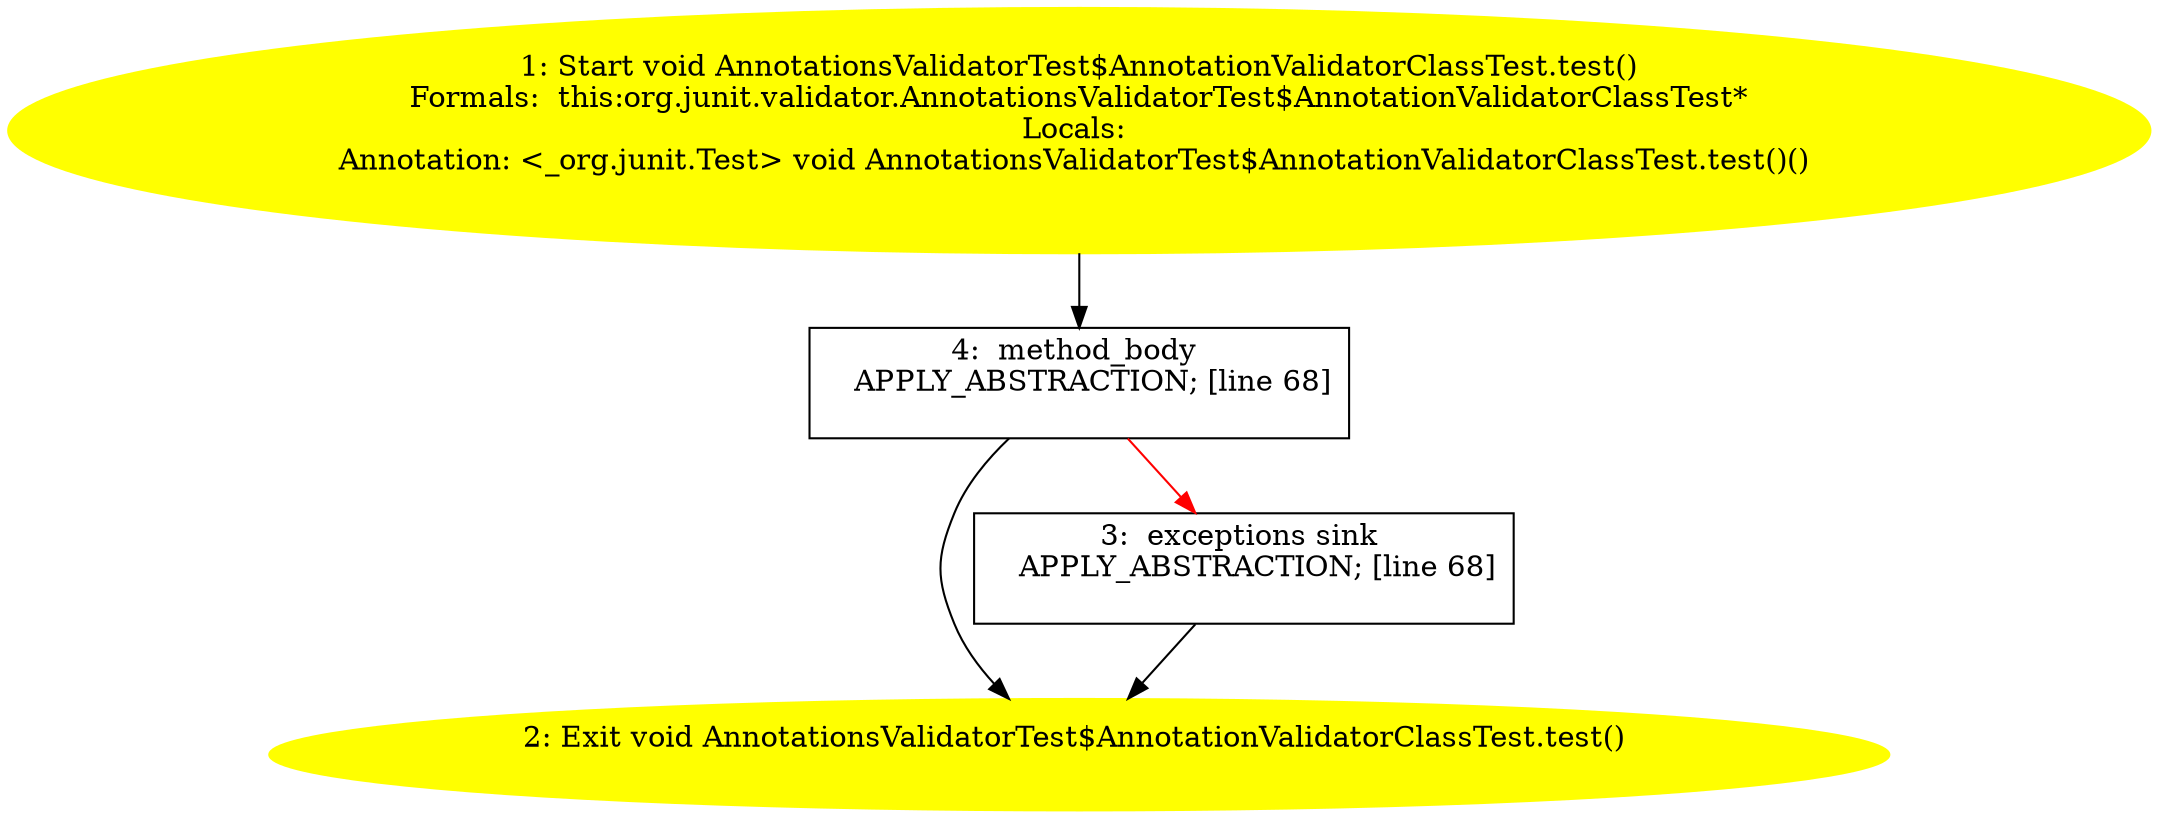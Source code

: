 /* @generated */
digraph cfg {
"org.junit.validator.AnnotationsValidatorTest$AnnotationValidatorClassTest.test():void.f983b4057eefa36fc31853ad4d81d5ca_1" [label="1: Start void AnnotationsValidatorTest$AnnotationValidatorClassTest.test()\nFormals:  this:org.junit.validator.AnnotationsValidatorTest$AnnotationValidatorClassTest*\nLocals: \nAnnotation: <_org.junit.Test> void AnnotationsValidatorTest$AnnotationValidatorClassTest.test()() \n  " color=yellow style=filled]
	

	 "org.junit.validator.AnnotationsValidatorTest$AnnotationValidatorClassTest.test():void.f983b4057eefa36fc31853ad4d81d5ca_1" -> "org.junit.validator.AnnotationsValidatorTest$AnnotationValidatorClassTest.test():void.f983b4057eefa36fc31853ad4d81d5ca_4" ;
"org.junit.validator.AnnotationsValidatorTest$AnnotationValidatorClassTest.test():void.f983b4057eefa36fc31853ad4d81d5ca_2" [label="2: Exit void AnnotationsValidatorTest$AnnotationValidatorClassTest.test() \n  " color=yellow style=filled]
	

"org.junit.validator.AnnotationsValidatorTest$AnnotationValidatorClassTest.test():void.f983b4057eefa36fc31853ad4d81d5ca_3" [label="3:  exceptions sink \n   APPLY_ABSTRACTION; [line 68]\n " shape="box"]
	

	 "org.junit.validator.AnnotationsValidatorTest$AnnotationValidatorClassTest.test():void.f983b4057eefa36fc31853ad4d81d5ca_3" -> "org.junit.validator.AnnotationsValidatorTest$AnnotationValidatorClassTest.test():void.f983b4057eefa36fc31853ad4d81d5ca_2" ;
"org.junit.validator.AnnotationsValidatorTest$AnnotationValidatorClassTest.test():void.f983b4057eefa36fc31853ad4d81d5ca_4" [label="4:  method_body \n   APPLY_ABSTRACTION; [line 68]\n " shape="box"]
	

	 "org.junit.validator.AnnotationsValidatorTest$AnnotationValidatorClassTest.test():void.f983b4057eefa36fc31853ad4d81d5ca_4" -> "org.junit.validator.AnnotationsValidatorTest$AnnotationValidatorClassTest.test():void.f983b4057eefa36fc31853ad4d81d5ca_2" ;
	 "org.junit.validator.AnnotationsValidatorTest$AnnotationValidatorClassTest.test():void.f983b4057eefa36fc31853ad4d81d5ca_4" -> "org.junit.validator.AnnotationsValidatorTest$AnnotationValidatorClassTest.test():void.f983b4057eefa36fc31853ad4d81d5ca_3" [color="red" ];
}
